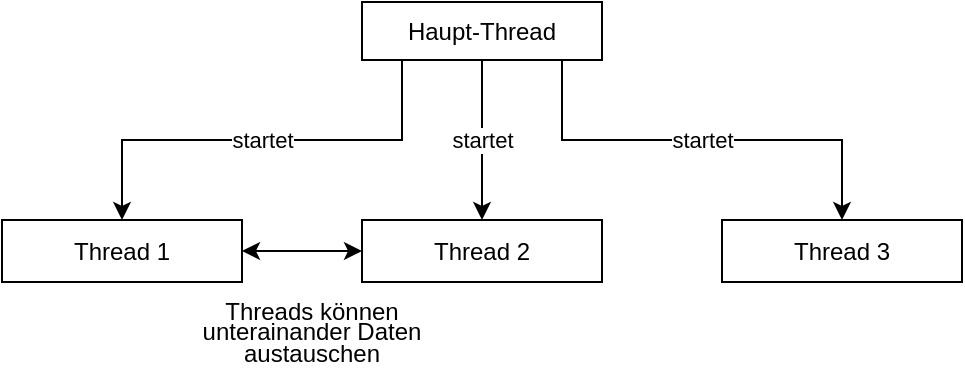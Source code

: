 <mxfile version="20.7.4" type="device"><diagram id="hID9W0kCDSt2h0CdRW6k" name="Page-1"><mxGraphModel dx="233" dy="148" grid="1" gridSize="10" guides="1" tooltips="1" connect="1" arrows="1" fold="1" page="1" pageScale="1" pageWidth="583" pageHeight="413" math="0" shadow="0"><root><mxCell id="0"/><mxCell id="1" parent="0"/><mxCell id="BzjI6Jp2foDKJmK3At4q-3" value="startet" style="edgeStyle=orthogonalEdgeStyle;rounded=0;orthogonalLoop=1;jettySize=auto;html=1;entryX=0.5;entryY=0;entryDx=0;entryDy=0;" parent="1" source="BzjI6Jp2foDKJmK3At4q-1" target="BzjI6Jp2foDKJmK3At4q-2" edge="1"><mxGeometry relative="1" as="geometry"/></mxCell><mxCell id="BzjI6Jp2foDKJmK3At4q-8" value="startet" style="edgeStyle=orthogonalEdgeStyle;rounded=0;orthogonalLoop=1;jettySize=auto;html=1;entryX=0.5;entryY=0;entryDx=0;entryDy=0;" parent="1" source="BzjI6Jp2foDKJmK3At4q-1" target="BzjI6Jp2foDKJmK3At4q-5" edge="1"><mxGeometry relative="1" as="geometry"><Array as="points"><mxPoint x="915" y="619"/><mxPoint x="1055" y="619"/></Array></mxGeometry></mxCell><mxCell id="BzjI6Jp2foDKJmK3At4q-9" value="startet" style="edgeStyle=orthogonalEdgeStyle;rounded=0;orthogonalLoop=1;jettySize=auto;html=1;entryX=0.5;entryY=0;entryDx=0;entryDy=0;" parent="1" source="BzjI6Jp2foDKJmK3At4q-1" target="BzjI6Jp2foDKJmK3At4q-4" edge="1"><mxGeometry relative="1" as="geometry"><Array as="points"><mxPoint x="835" y="619"/><mxPoint x="695" y="619"/></Array></mxGeometry></mxCell><mxCell id="BzjI6Jp2foDKJmK3At4q-1" value="Haupt-Thread" style="rounded=0;whiteSpace=wrap;html=1;" parent="1" vertex="1"><mxGeometry x="815" y="550" width="120" height="29" as="geometry"/></mxCell><mxCell id="BzjI6Jp2foDKJmK3At4q-2" value="Thread 2" style="rounded=0;whiteSpace=wrap;html=1;" parent="1" vertex="1"><mxGeometry x="815" y="659" width="120" height="31" as="geometry"/></mxCell><mxCell id="BzjI6Jp2foDKJmK3At4q-10" style="edgeStyle=orthogonalEdgeStyle;rounded=0;orthogonalLoop=1;jettySize=auto;html=1;entryX=0;entryY=0.5;entryDx=0;entryDy=0;startArrow=classic;startFill=1;" parent="1" source="BzjI6Jp2foDKJmK3At4q-4" target="BzjI6Jp2foDKJmK3At4q-2" edge="1"><mxGeometry relative="1" as="geometry"/></mxCell><mxCell id="BzjI6Jp2foDKJmK3At4q-4" value="Thread 1" style="rounded=0;whiteSpace=wrap;html=1;" parent="1" vertex="1"><mxGeometry x="635" y="659" width="120" height="31" as="geometry"/></mxCell><mxCell id="BzjI6Jp2foDKJmK3At4q-5" value="Thread 3" style="rounded=0;whiteSpace=wrap;html=1;" parent="1" vertex="1"><mxGeometry x="995" y="659" width="120" height="31" as="geometry"/></mxCell><mxCell id="BzjI6Jp2foDKJmK3At4q-11" value="&lt;p style=&quot;line-height: 70%;&quot;&gt;&lt;font style=&quot;font-size: 12px;&quot;&gt;Threads können unterainander Daten austauschen&lt;/font&gt;&lt;/p&gt;" style="text;html=1;strokeColor=none;fillColor=none;align=center;verticalAlign=middle;whiteSpace=wrap;rounded=0;fontSize=13;" parent="1" vertex="1"><mxGeometry x="720" y="700" width="140" height="30" as="geometry"/></mxCell></root></mxGraphModel></diagram></mxfile>